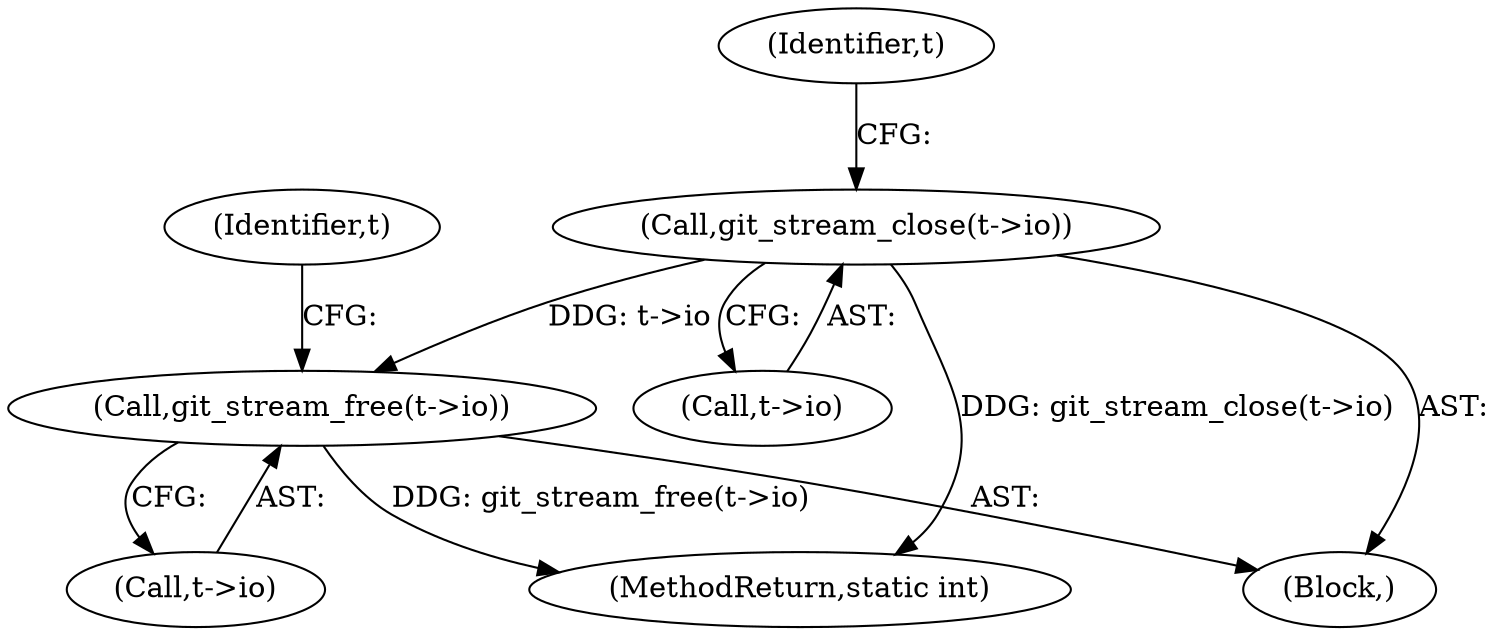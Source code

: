 digraph "0_libgit2_b5c6a1b407b7f8b952bded2789593b68b1876211@API" {
"1000126" [label="(Call,git_stream_close(t->io))"];
"1000130" [label="(Call,git_stream_free(t->io))"];
"1000136" [label="(Identifier,t)"];
"1000326" [label="(MethodReturn,static int)"];
"1000131" [label="(Call,t->io)"];
"1000126" [label="(Call,git_stream_close(t->io))"];
"1000130" [label="(Call,git_stream_free(t->io))"];
"1000127" [label="(Call,t->io)"];
"1000125" [label="(Block,)"];
"1000132" [label="(Identifier,t)"];
"1000126" -> "1000125"  [label="AST: "];
"1000126" -> "1000127"  [label="CFG: "];
"1000127" -> "1000126"  [label="AST: "];
"1000132" -> "1000126"  [label="CFG: "];
"1000126" -> "1000326"  [label="DDG: git_stream_close(t->io)"];
"1000126" -> "1000130"  [label="DDG: t->io"];
"1000130" -> "1000125"  [label="AST: "];
"1000130" -> "1000131"  [label="CFG: "];
"1000131" -> "1000130"  [label="AST: "];
"1000136" -> "1000130"  [label="CFG: "];
"1000130" -> "1000326"  [label="DDG: git_stream_free(t->io)"];
}
